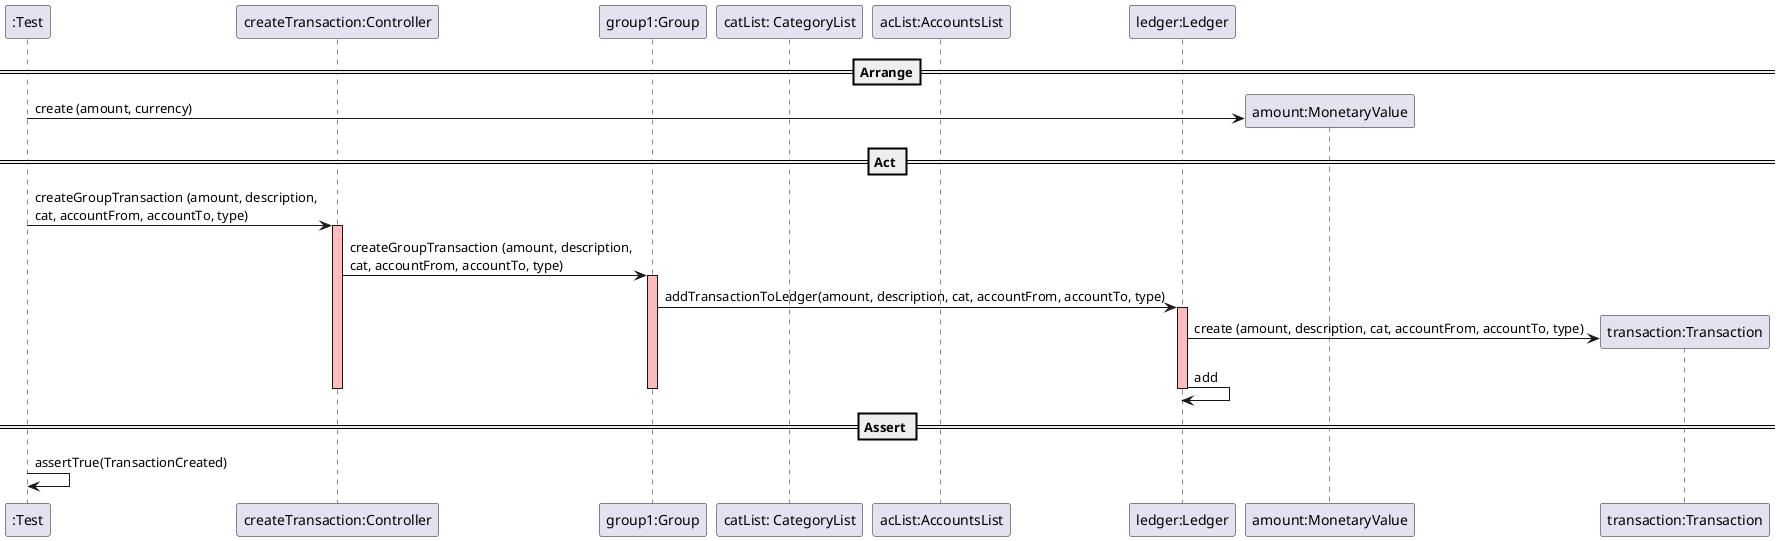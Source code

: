 
@startuml
create ":Test"

==Arrange==
create "createTransaction:Controller"
create "group1:Group"
create "catList: CategoryList"
create "acList:AccountsList"
create "ledger:Ledger"

create "amount:MonetaryValue"
":Test" -> "amount:MonetaryValue" : create (amount, currency)

== Act ==

":Test" -> "createTransaction:Controller" : createGroupTransaction (amount, description, \ncat, accountFrom, accountTo, type)
activate "createTransaction:Controller"  #FFBBBB

"createTransaction:Controller" -> "group1:Group" : createGroupTransaction (amount, description, \ncat, accountFrom, accountTo, type)
activate "group1:Group"  #FFBBBB

"group1:Group" -> "ledger:Ledger" : addTransactionToLedger(amount, description, cat, accountFrom, accountTo, type)
activate "ledger:Ledger"  #FFBBBB

create "transaction:Transaction"
"ledger:Ledger" -> "transaction:Transaction" : create (amount, description, cat, accountFrom, accountTo, type)

"ledger:Ledger" -> "ledger:Ledger": add
deactivate "ledger:Ledger"  #FFBBBB
deactivate "group1:Group"  #FFBBBB
deactivate "createTransaction:Controller"  #FFBBBB

== Assert ==

":Test" -> ":Test" : assertTrue(TransactionCreated)

@enduml